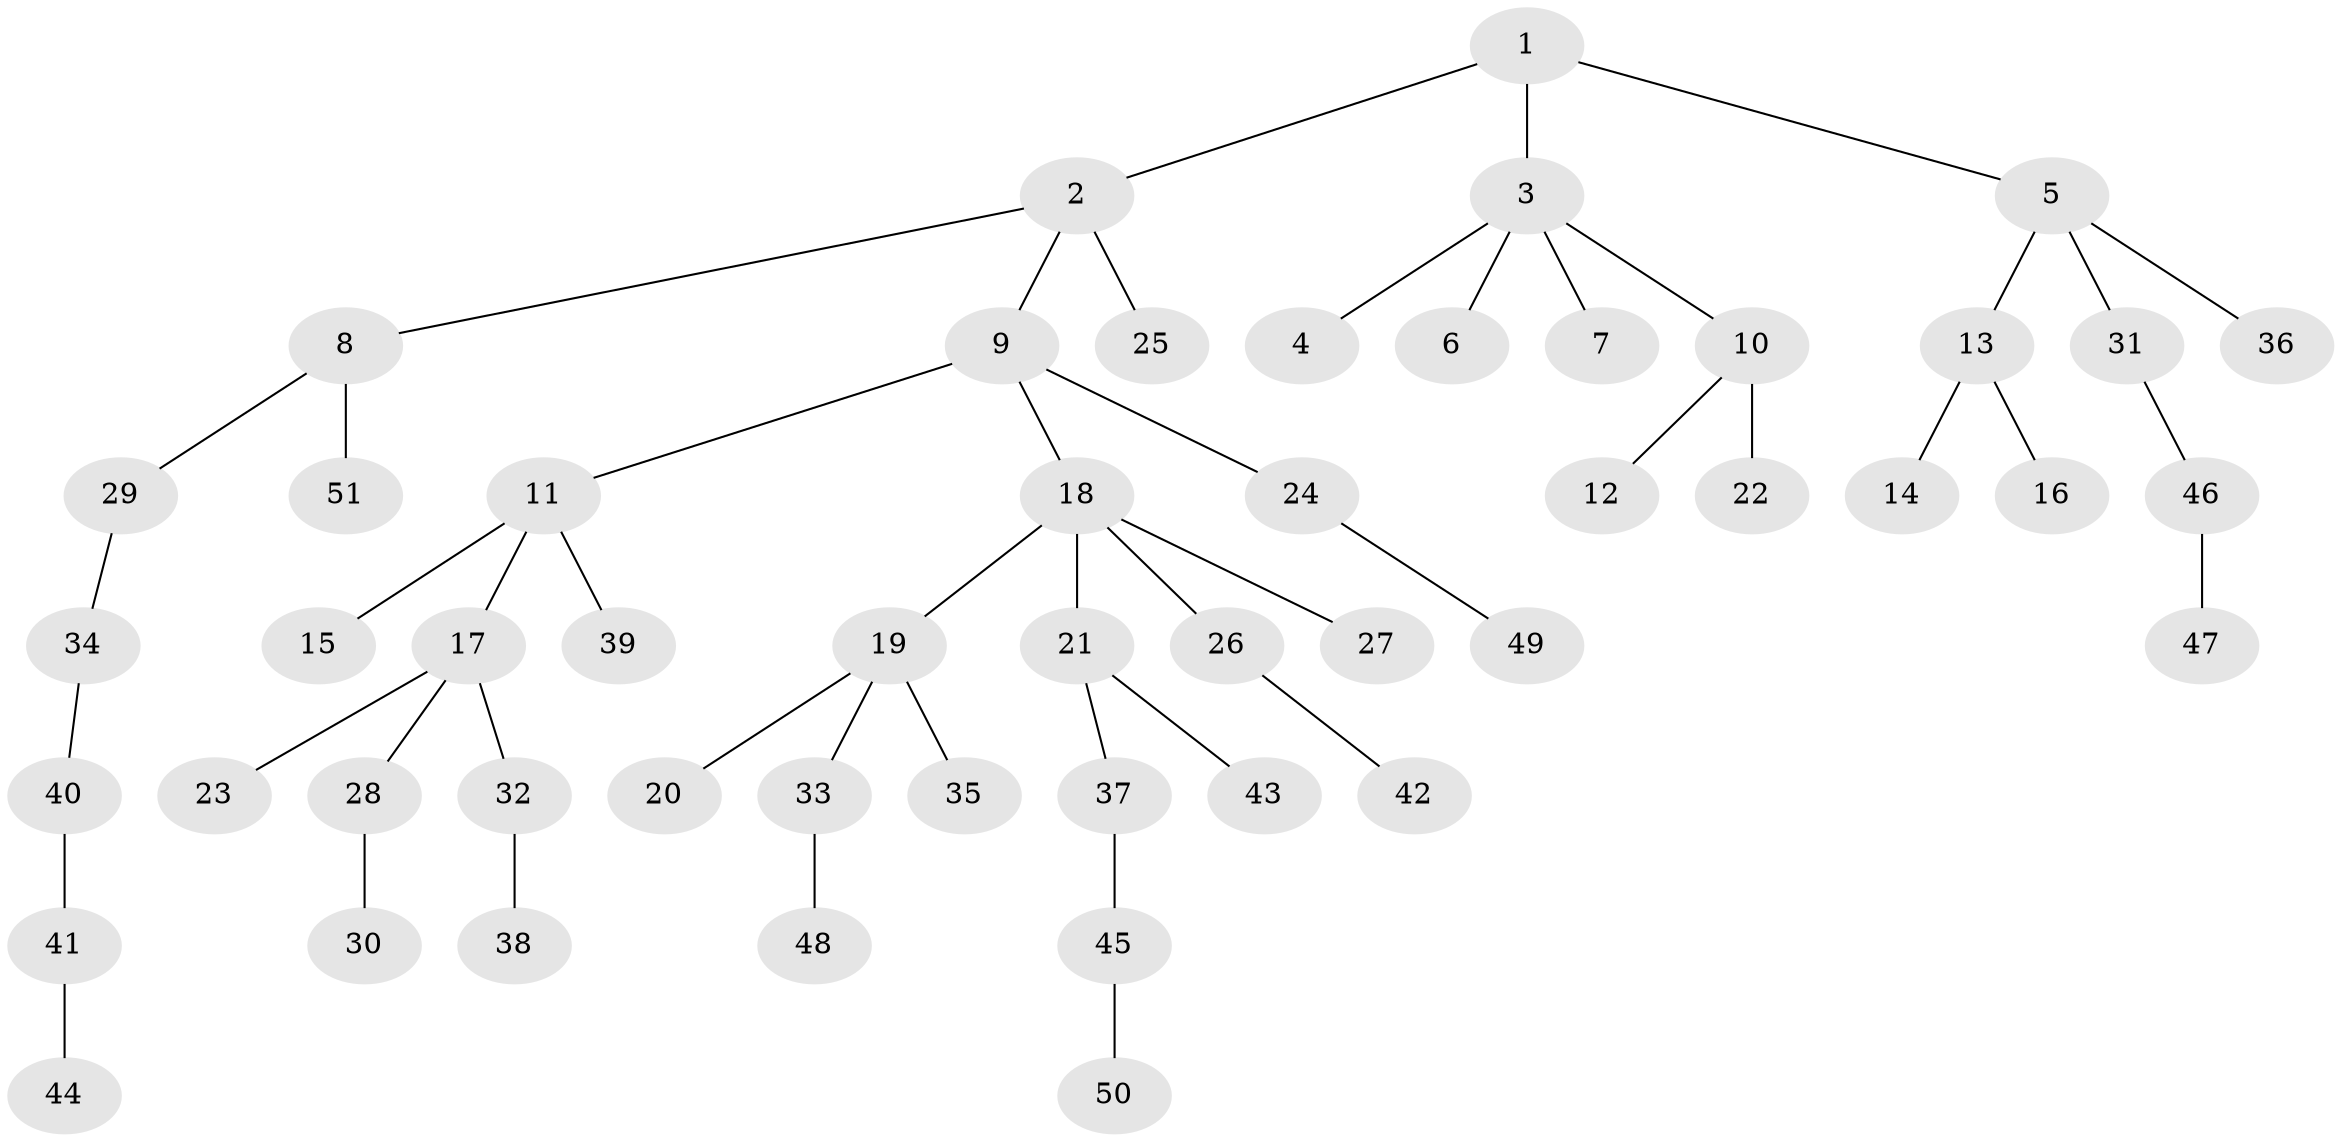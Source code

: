 // Generated by graph-tools (version 1.1) at 2025/26/03/09/25 03:26:30]
// undirected, 51 vertices, 50 edges
graph export_dot {
graph [start="1"]
  node [color=gray90,style=filled];
  1;
  2;
  3;
  4;
  5;
  6;
  7;
  8;
  9;
  10;
  11;
  12;
  13;
  14;
  15;
  16;
  17;
  18;
  19;
  20;
  21;
  22;
  23;
  24;
  25;
  26;
  27;
  28;
  29;
  30;
  31;
  32;
  33;
  34;
  35;
  36;
  37;
  38;
  39;
  40;
  41;
  42;
  43;
  44;
  45;
  46;
  47;
  48;
  49;
  50;
  51;
  1 -- 2;
  1 -- 3;
  1 -- 5;
  2 -- 8;
  2 -- 9;
  2 -- 25;
  3 -- 4;
  3 -- 6;
  3 -- 7;
  3 -- 10;
  5 -- 13;
  5 -- 31;
  5 -- 36;
  8 -- 29;
  8 -- 51;
  9 -- 11;
  9 -- 18;
  9 -- 24;
  10 -- 12;
  10 -- 22;
  11 -- 15;
  11 -- 17;
  11 -- 39;
  13 -- 14;
  13 -- 16;
  17 -- 23;
  17 -- 28;
  17 -- 32;
  18 -- 19;
  18 -- 21;
  18 -- 26;
  18 -- 27;
  19 -- 20;
  19 -- 33;
  19 -- 35;
  21 -- 37;
  21 -- 43;
  24 -- 49;
  26 -- 42;
  28 -- 30;
  29 -- 34;
  31 -- 46;
  32 -- 38;
  33 -- 48;
  34 -- 40;
  37 -- 45;
  40 -- 41;
  41 -- 44;
  45 -- 50;
  46 -- 47;
}
